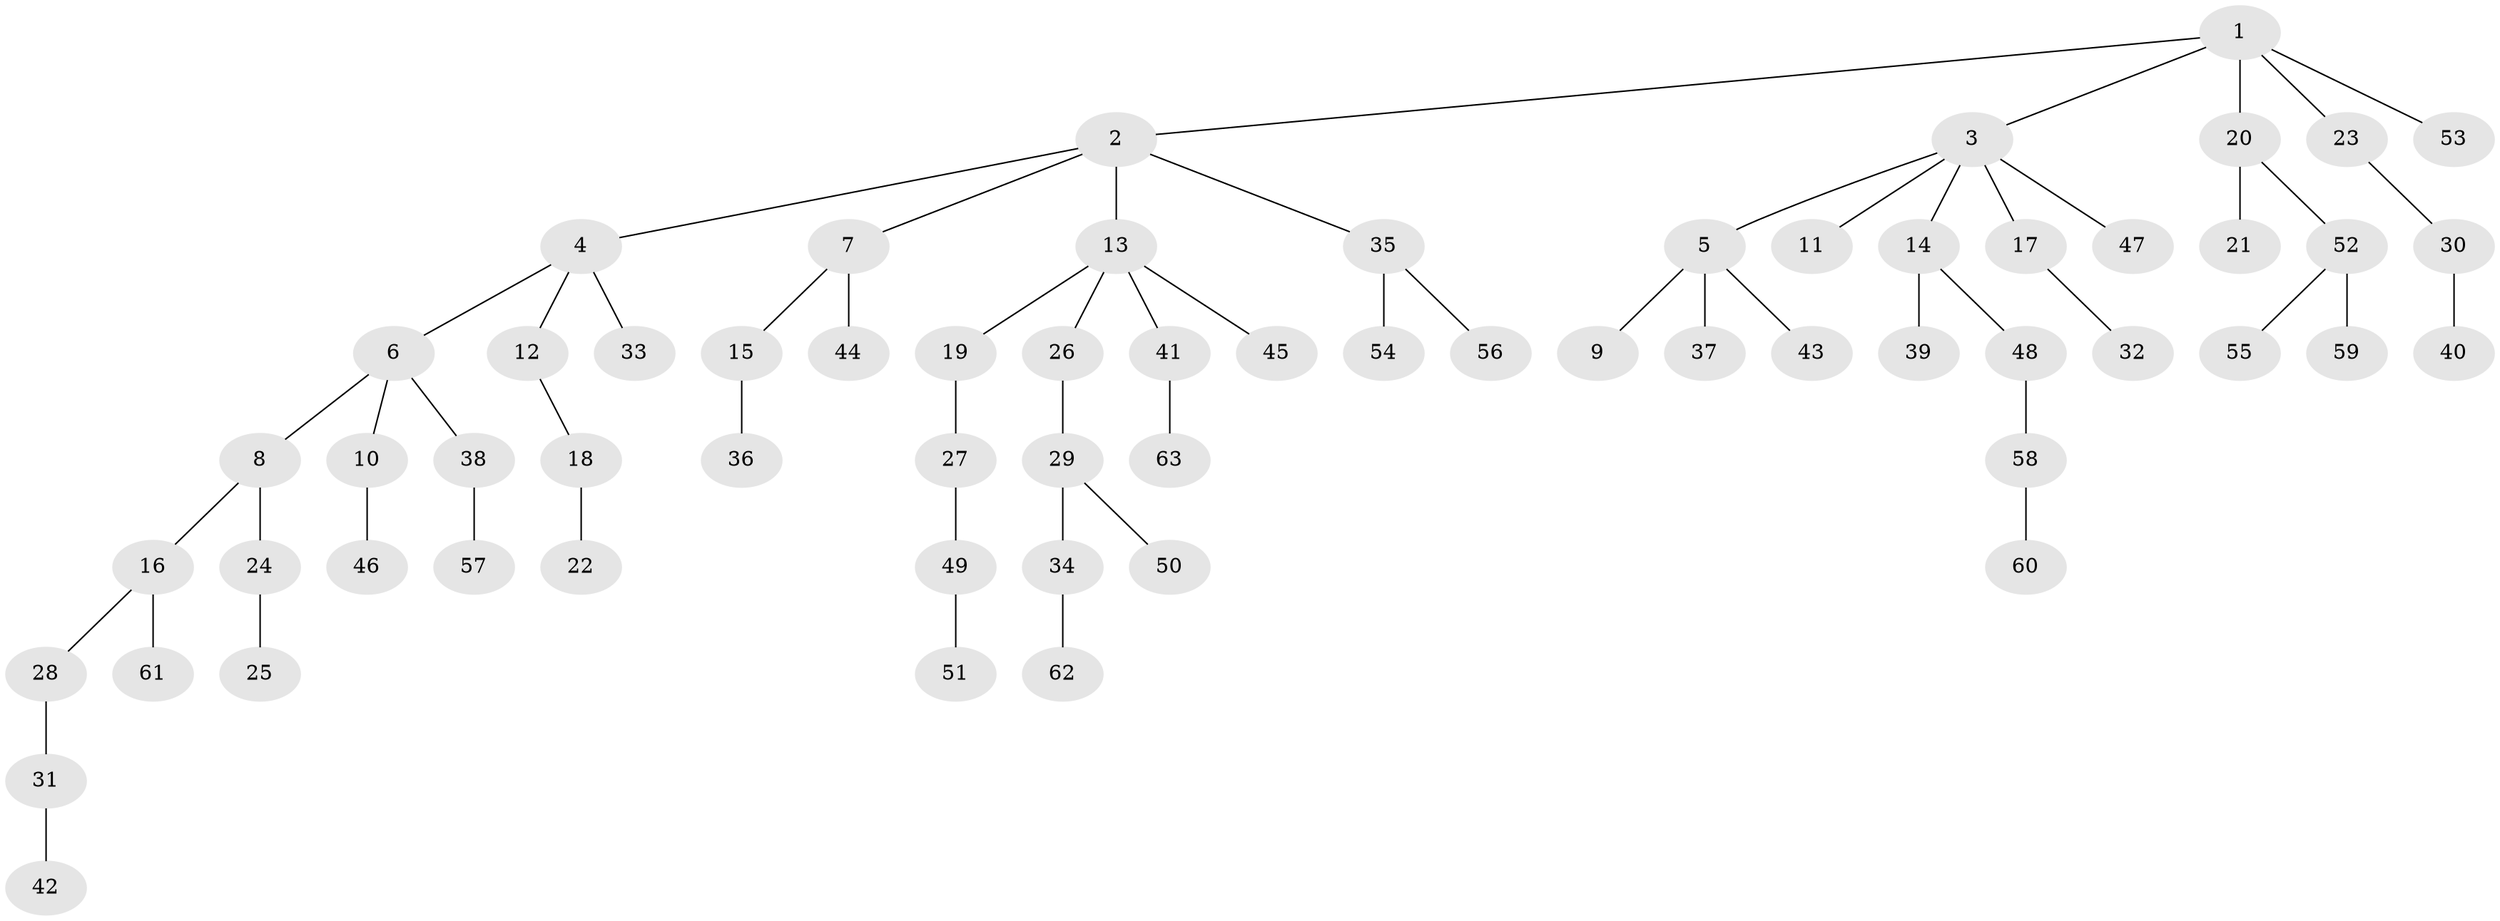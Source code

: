 // coarse degree distribution, {9: 0.024390243902439025, 7: 0.024390243902439025, 3: 0.07317073170731707, 5: 0.024390243902439025, 1: 0.5853658536585366, 2: 0.21951219512195122, 4: 0.04878048780487805}
// Generated by graph-tools (version 1.1) at 2025/24/03/03/25 07:24:07]
// undirected, 63 vertices, 62 edges
graph export_dot {
graph [start="1"]
  node [color=gray90,style=filled];
  1;
  2;
  3;
  4;
  5;
  6;
  7;
  8;
  9;
  10;
  11;
  12;
  13;
  14;
  15;
  16;
  17;
  18;
  19;
  20;
  21;
  22;
  23;
  24;
  25;
  26;
  27;
  28;
  29;
  30;
  31;
  32;
  33;
  34;
  35;
  36;
  37;
  38;
  39;
  40;
  41;
  42;
  43;
  44;
  45;
  46;
  47;
  48;
  49;
  50;
  51;
  52;
  53;
  54;
  55;
  56;
  57;
  58;
  59;
  60;
  61;
  62;
  63;
  1 -- 2;
  1 -- 3;
  1 -- 20;
  1 -- 23;
  1 -- 53;
  2 -- 4;
  2 -- 7;
  2 -- 13;
  2 -- 35;
  3 -- 5;
  3 -- 11;
  3 -- 14;
  3 -- 17;
  3 -- 47;
  4 -- 6;
  4 -- 12;
  4 -- 33;
  5 -- 9;
  5 -- 37;
  5 -- 43;
  6 -- 8;
  6 -- 10;
  6 -- 38;
  7 -- 15;
  7 -- 44;
  8 -- 16;
  8 -- 24;
  10 -- 46;
  12 -- 18;
  13 -- 19;
  13 -- 26;
  13 -- 41;
  13 -- 45;
  14 -- 39;
  14 -- 48;
  15 -- 36;
  16 -- 28;
  16 -- 61;
  17 -- 32;
  18 -- 22;
  19 -- 27;
  20 -- 21;
  20 -- 52;
  23 -- 30;
  24 -- 25;
  26 -- 29;
  27 -- 49;
  28 -- 31;
  29 -- 34;
  29 -- 50;
  30 -- 40;
  31 -- 42;
  34 -- 62;
  35 -- 54;
  35 -- 56;
  38 -- 57;
  41 -- 63;
  48 -- 58;
  49 -- 51;
  52 -- 55;
  52 -- 59;
  58 -- 60;
}
